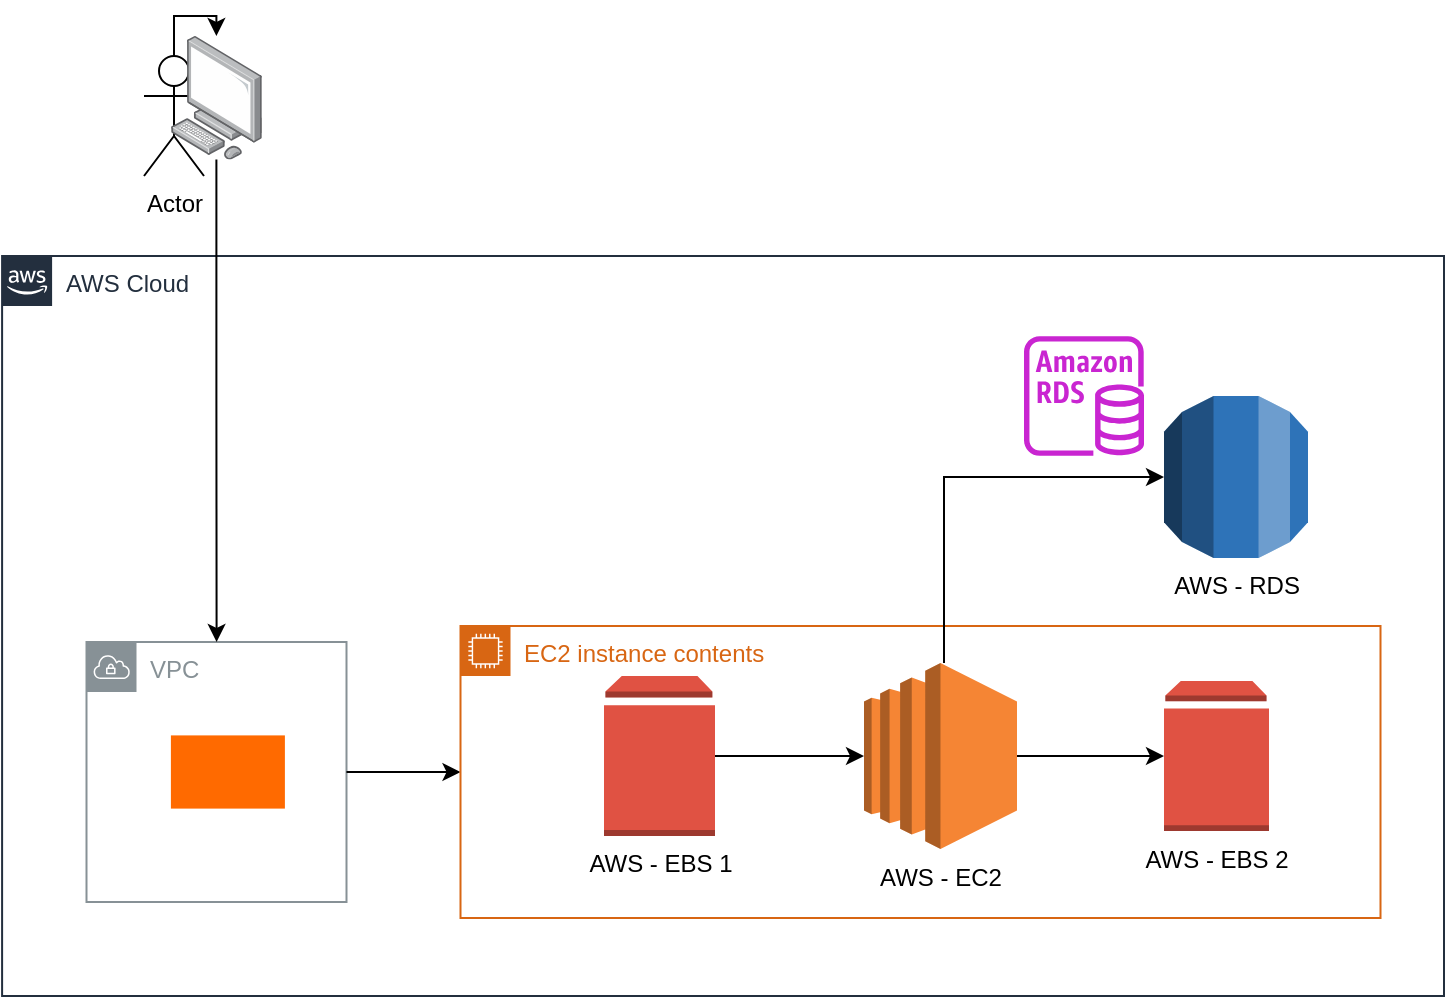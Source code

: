 <mxfile version="28.2.5">
  <diagram name="Page-1" id="gWmIsjolH1akMhExTVNR">
    <mxGraphModel dx="1026" dy="516" grid="1" gridSize="10" guides="1" tooltips="1" connect="1" arrows="1" fold="1" page="1" pageScale="1" pageWidth="850" pageHeight="1100" math="0" shadow="0">
      <root>
        <mxCell id="0" />
        <mxCell id="1" parent="0" />
        <mxCell id="uTE-hvv2DO3vGbChtj80-22" value="AWS Cloud" style="points=[[0,0],[0.25,0],[0.5,0],[0.75,0],[1,0],[1,0.25],[1,0.5],[1,0.75],[1,1],[0.75,1],[0.5,1],[0.25,1],[0,1],[0,0.75],[0,0.5],[0,0.25]];outlineConnect=0;gradientColor=none;html=1;whiteSpace=wrap;fontSize=12;fontStyle=0;container=1;pointerEvents=0;collapsible=0;recursiveResize=0;shape=mxgraph.aws4.group;grIcon=mxgraph.aws4.group_aws_cloud_alt;strokeColor=#232F3E;fillColor=none;verticalAlign=top;align=left;spacingLeft=30;fontColor=#232F3E;dashed=0;" vertex="1" parent="1">
          <mxGeometry x="79.05" y="190" width="720.95" height="370" as="geometry" />
        </mxCell>
        <mxCell id="uTE-hvv2DO3vGbChtj80-9" value="VPC" style="sketch=0;outlineConnect=0;gradientColor=none;html=1;whiteSpace=wrap;fontSize=12;fontStyle=0;shape=mxgraph.aws4.group;grIcon=mxgraph.aws4.group_vpc;strokeColor=#879196;fillColor=none;verticalAlign=top;align=left;spacingLeft=30;fontColor=#879196;dashed=0;" vertex="1" parent="1">
          <mxGeometry x="121.25" y="383" width="130" height="130" as="geometry" />
        </mxCell>
        <mxCell id="uTE-hvv2DO3vGbChtj80-10" style="edgeStyle=orthogonalEdgeStyle;rounded=0;orthogonalLoop=1;jettySize=auto;html=1;exitX=0.5;exitY=0.5;exitDx=0;exitDy=0;exitPerimeter=0;" edge="1" parent="1" source="uTE-hvv2DO3vGbChtj80-1" target="uTE-hvv2DO3vGbChtj80-2">
          <mxGeometry relative="1" as="geometry" />
        </mxCell>
        <mxCell id="uTE-hvv2DO3vGbChtj80-1" value="Actor" style="shape=umlActor;verticalLabelPosition=bottom;verticalAlign=top;html=1;outlineConnect=0;" vertex="1" parent="1">
          <mxGeometry x="150" y="90" width="30" height="60" as="geometry" />
        </mxCell>
        <mxCell id="uTE-hvv2DO3vGbChtj80-13" style="edgeStyle=orthogonalEdgeStyle;rounded=0;orthogonalLoop=1;jettySize=auto;html=1;" edge="1" parent="1" source="uTE-hvv2DO3vGbChtj80-2" target="uTE-hvv2DO3vGbChtj80-9">
          <mxGeometry relative="1" as="geometry" />
        </mxCell>
        <mxCell id="uTE-hvv2DO3vGbChtj80-2" value="" style="image;points=[];aspect=fixed;html=1;align=center;shadow=0;dashed=0;image=img/lib/allied_telesis/computer_and_terminals/Personal_Computer.svg;" vertex="1" parent="1">
          <mxGeometry x="163.45" y="80" width="45.6" height="61.8" as="geometry" />
        </mxCell>
        <mxCell id="uTE-hvv2DO3vGbChtj80-7" value="AWS - RDS" style="outlineConnect=0;dashed=0;verticalLabelPosition=bottom;verticalAlign=top;align=center;html=1;shape=mxgraph.aws3.rds;fillColor=#2E73B8;gradientColor=none;" vertex="1" parent="1">
          <mxGeometry x="660" y="260" width="72" height="81" as="geometry" />
        </mxCell>
        <mxCell id="uTE-hvv2DO3vGbChtj80-8" value="" style="points=[];aspect=fixed;html=1;align=center;shadow=0;dashed=0;fillColor=#FF6A00;strokeColor=none;shape=mxgraph.alibaba_cloud.vpc_virtual_private_cloud;" vertex="1" parent="1">
          <mxGeometry x="163.45" y="429.7" width="57" height="36.6" as="geometry" />
        </mxCell>
        <mxCell id="uTE-hvv2DO3vGbChtj80-14" style="edgeStyle=orthogonalEdgeStyle;rounded=0;orthogonalLoop=1;jettySize=auto;html=1;" edge="1" parent="1" source="uTE-hvv2DO3vGbChtj80-9" target="uTE-hvv2DO3vGbChtj80-12">
          <mxGeometry relative="1" as="geometry" />
        </mxCell>
        <mxCell id="uTE-hvv2DO3vGbChtj80-12" value="EC2 instance contents" style="points=[[0,0],[0.25,0],[0.5,0],[0.75,0],[1,0],[1,0.25],[1,0.5],[1,0.75],[1,1],[0.75,1],[0.5,1],[0.25,1],[0,1],[0,0.75],[0,0.5],[0,0.25]];outlineConnect=0;gradientColor=none;html=1;whiteSpace=wrap;fontSize=12;fontStyle=0;container=1;pointerEvents=0;collapsible=0;recursiveResize=0;shape=mxgraph.aws4.group;grIcon=mxgraph.aws4.group_ec2_instance_contents;strokeColor=#D86613;fillColor=none;verticalAlign=top;align=left;spacingLeft=30;fontColor=#D86613;dashed=0;" vertex="1" parent="1">
          <mxGeometry x="308.25" y="375" width="460" height="146" as="geometry" />
        </mxCell>
        <mxCell id="uTE-hvv2DO3vGbChtj80-5" value="AWS - EC2" style="outlineConnect=0;dashed=0;verticalLabelPosition=bottom;verticalAlign=top;align=center;html=1;shape=mxgraph.aws3.ec2;fillColor=#F58534;gradientColor=none;" vertex="1" parent="uTE-hvv2DO3vGbChtj80-12">
          <mxGeometry x="201.75" y="18.5" width="76.5" height="93" as="geometry" />
        </mxCell>
        <mxCell id="uTE-hvv2DO3vGbChtj80-3" value="AWS -&amp;nbsp;&lt;span style=&quot;background-color: transparent; color: light-dark(rgb(0, 0, 0), rgb(255, 255, 255));&quot;&gt;EBS 1&lt;/span&gt;&lt;div&gt;&lt;div&gt;&lt;br&gt;&lt;/div&gt;&lt;/div&gt;" style="outlineConnect=0;dashed=0;verticalLabelPosition=bottom;verticalAlign=top;align=center;html=1;shape=mxgraph.aws3.volume;fillColor=#E05243;gradientColor=none;" vertex="1" parent="uTE-hvv2DO3vGbChtj80-12">
          <mxGeometry x="71.75" y="25" width="55.5" height="80" as="geometry" />
        </mxCell>
        <mxCell id="uTE-hvv2DO3vGbChtj80-15" style="edgeStyle=orthogonalEdgeStyle;rounded=0;orthogonalLoop=1;jettySize=auto;html=1;" edge="1" parent="uTE-hvv2DO3vGbChtj80-12" source="uTE-hvv2DO3vGbChtj80-3" target="uTE-hvv2DO3vGbChtj80-5">
          <mxGeometry relative="1" as="geometry" />
        </mxCell>
        <mxCell id="uTE-hvv2DO3vGbChtj80-6" value="AWS - EBS 2" style="outlineConnect=0;dashed=0;verticalLabelPosition=bottom;verticalAlign=top;align=center;html=1;shape=mxgraph.aws3.volume;fillColor=#E05243;gradientColor=none;" vertex="1" parent="uTE-hvv2DO3vGbChtj80-12">
          <mxGeometry x="351.75" y="27.5" width="52.5" height="75" as="geometry" />
        </mxCell>
        <mxCell id="uTE-hvv2DO3vGbChtj80-17" style="edgeStyle=orthogonalEdgeStyle;rounded=0;orthogonalLoop=1;jettySize=auto;html=1;" edge="1" parent="uTE-hvv2DO3vGbChtj80-12" source="uTE-hvv2DO3vGbChtj80-5" target="uTE-hvv2DO3vGbChtj80-6">
          <mxGeometry relative="1" as="geometry" />
        </mxCell>
        <mxCell id="uTE-hvv2DO3vGbChtj80-20" style="edgeStyle=orthogonalEdgeStyle;rounded=0;orthogonalLoop=1;jettySize=auto;html=1;entryX=0;entryY=0.5;entryDx=0;entryDy=0;entryPerimeter=0;" edge="1" parent="1" source="uTE-hvv2DO3vGbChtj80-5" target="uTE-hvv2DO3vGbChtj80-7">
          <mxGeometry relative="1" as="geometry">
            <Array as="points">
              <mxPoint x="550" y="301" />
            </Array>
          </mxGeometry>
        </mxCell>
        <mxCell id="uTE-hvv2DO3vGbChtj80-21" value="" style="sketch=0;outlineConnect=0;fontColor=#232F3E;gradientColor=none;fillColor=#C925D1;strokeColor=none;dashed=0;verticalLabelPosition=bottom;verticalAlign=top;align=center;html=1;fontSize=12;fontStyle=0;aspect=fixed;pointerEvents=1;shape=mxgraph.aws4.rds_instance;" vertex="1" parent="1">
          <mxGeometry x="590" y="230" width="60" height="60" as="geometry" />
        </mxCell>
      </root>
    </mxGraphModel>
  </diagram>
</mxfile>
